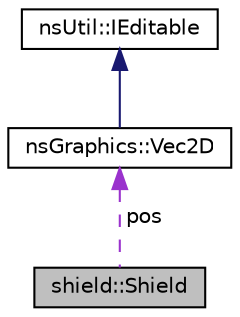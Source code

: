 digraph "shield::Shield"
{
 // LATEX_PDF_SIZE
  edge [fontname="Helvetica",fontsize="10",labelfontname="Helvetica",labelfontsize="10"];
  node [fontname="Helvetica",fontsize="10",shape=record];
  Node1 [label="shield::Shield",height=0.2,width=0.4,color="black", fillcolor="grey75", style="filled", fontcolor="black",tooltip="Structure des bouclier."];
  Node2 -> Node1 [dir="back",color="darkorchid3",fontsize="10",style="dashed",label=" pos" ,fontname="Helvetica"];
  Node2 [label="nsGraphics::Vec2D",height=0.2,width=0.4,color="black", fillcolor="white", style="filled",URL="$classns_graphics_1_1_vec2_d.html",tooltip="Classe représentant un vecteur deux-dimensionnel."];
  Node3 -> Node2 [dir="back",color="midnightblue",fontsize="10",style="solid",fontname="Helvetica"];
  Node3 [label="nsUtil::IEditable",height=0.2,width=0.4,color="black", fillcolor="white", style="filled",URL="$classns_util_1_1_i_editable.html",tooltip="Interface pour un objet injectable."];
}
